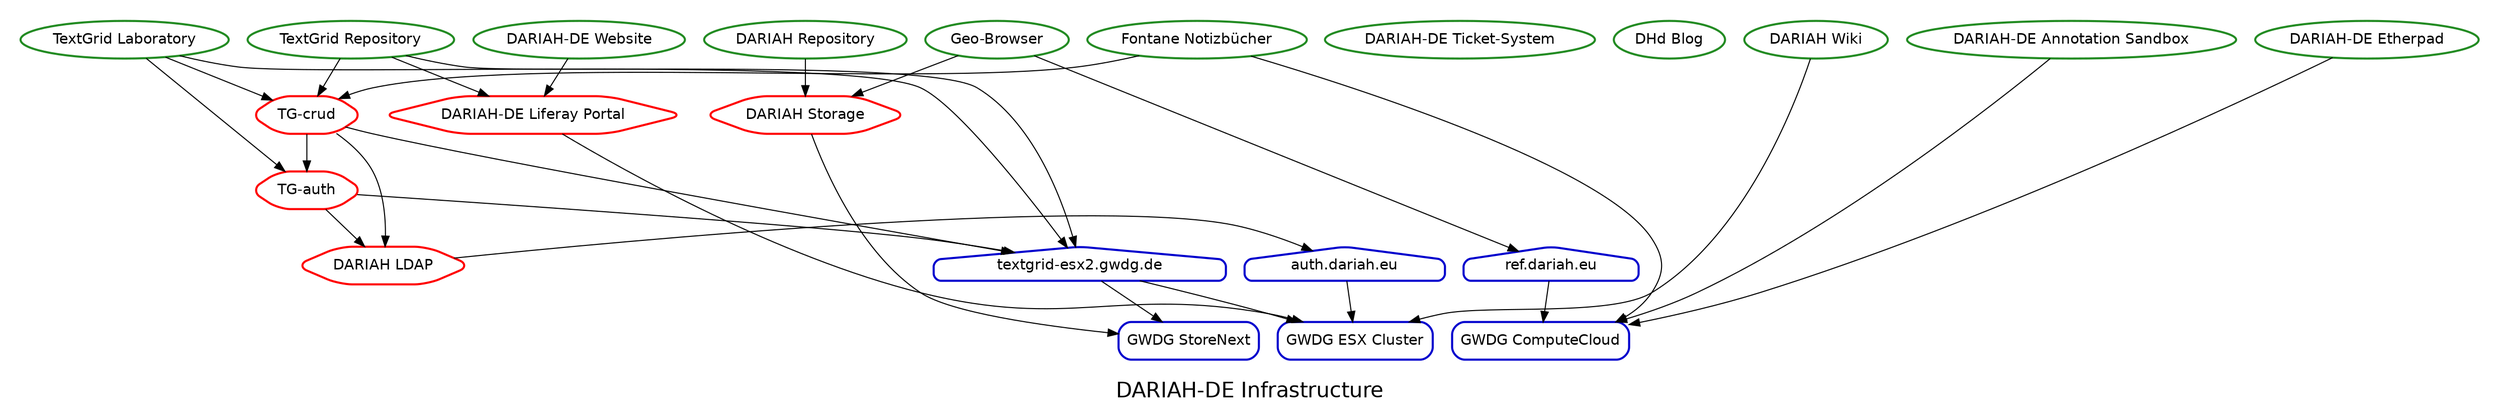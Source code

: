 digraph {
	fontname=helvetica fontsize=20 label="DARIAH-DE Infrastructure"
	subgraph cluster_services {
		node [color=forestgreen fontname=helvetica shape=oval style="rounded,bold"]
		color=white label=""
		"/services/tgrep" [label="TextGrid Repository"]
		"/services/fontane" [label="Fontane Notizbücher"]
		"/services/tglab" [label="TextGrid Laboratory"]
		"/services/dhdblog" [label="DHd Blog"]
		"/services/otrs" [label="DARIAH-DE Ticket-System"]
		"/services/confluence" [label="DARIAH Wiki"]
		"/services/annotation_sandbox" [label="DARIAH-DE Annotation Sandbox"]
		"/services/etherpad" [label="DARIAH-DE Etherpad"]
		"/services/website" [label="DARIAH-DE Website"]
		"/services/geobrowser" [label="Geo-Browser"]
		"/services/repository" [label="DARIAH Repository"]
	}
	subgraph cluster_middlewares {
		node [color=red fontname=helvetica shape=hexagon style="rounded,bold"]
		color=white label=""
		"/middlewares/dariahstorage" [label="DARIAH Storage"]
		"/middlewares/dariahldap" [label="DARIAH LDAP"]
		"/middlewares/tgauth" [label="TG-auth"]
		"/middlewares/liferay" [label="DARIAH-DE Liferay Portal"]
		"/middlewares/tgcrud" [label="TG-crud"]
	}
	subgraph cluster_servers {
		node [color=blue3 fontname=helvetica shape=house style="rounded,bold"]
		color=white label=""
		"/servers/ref" [label="ref.dariah.eu"]
		"/servers/auth" [label="auth.dariah.eu"]
		"/servers/textgrid-esx2" [label="textgrid-esx2.gwdg.de"]
	}
	subgraph cluster_infrastructure {
		node [color=blue3 fontname=helvetica shape=box style="rounded,bold"]
		color=white label=""
		"/infrastructure/gwdg-esx" [label="GWDG ESX Cluster"]
		"/infrastructure/gwdg-storenext" [label="GWDG StoreNext"]
		"/infrastructure/gwdg-cloud" [label="GWDG ComputeCloud"]
	}
	"/services/tgrep" -> "/middlewares/liferay"
	"/services/tgrep" -> "/middlewares/tgcrud"
	"/services/tgrep" -> "/servers/textgrid-esx2"
	"/services/fontane" -> "/middlewares/tgcrud"
	"/services/fontane" -> "/infrastructure/gwdg-cloud"
	"/services/tglab" -> "/middlewares/tgauth"
	"/services/tglab" -> "/middlewares/tgcrud"
	"/services/tglab" -> "/servers/textgrid-esx2"
	"/services/confluence" -> "/infrastructure/gwdg-esx"
	"/services/annotation_sandbox" -> "/infrastructure/gwdg-cloud"
	"/services/etherpad" -> "/infrastructure/gwdg-cloud"
	"/services/website" -> "/middlewares/liferay"
	"/services/geobrowser" -> "/middlewares/dariahstorage"
	"/services/geobrowser" -> "/servers/ref"
	"/services/repository" -> "/middlewares/dariahstorage"
	"/middlewares/dariahstorage" -> "/infrastructure/gwdg-storenext"
	"/middlewares/dariahldap" -> "/servers/auth"
	"/middlewares/tgauth" -> "/middlewares/dariahldap"
	"/middlewares/tgauth" -> "/servers/textgrid-esx2"
	"/middlewares/liferay" -> "/infrastructure/gwdg-esx"
	"/middlewares/tgcrud" -> "/middlewares/tgauth"
	"/middlewares/tgcrud" -> "/middlewares/dariahldap"
	"/middlewares/tgcrud" -> "/servers/textgrid-esx2"
	"/servers/ref" -> "/infrastructure/gwdg-cloud"
	"/servers/auth" -> "/infrastructure/gwdg-esx"
	"/servers/textgrid-esx2" -> "/infrastructure/gwdg-storenext"
	"/servers/textgrid-esx2" -> "/infrastructure/gwdg-esx"
}
